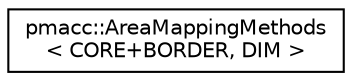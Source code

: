 digraph "Graphical Class Hierarchy"
{
 // LATEX_PDF_SIZE
  edge [fontname="Helvetica",fontsize="10",labelfontname="Helvetica",labelfontsize="10"];
  node [fontname="Helvetica",fontsize="10",shape=record];
  rankdir="LR";
  Node0 [label="pmacc::AreaMappingMethods\l\< CORE+BORDER, DIM \>",height=0.2,width=0.4,color="black", fillcolor="white", style="filled",URL="$classpmacc_1_1_area_mapping_methods_3_01_c_o_r_e_09_b_o_r_d_e_r_00_01_d_i_m_01_4.html",tooltip=" "];
}
